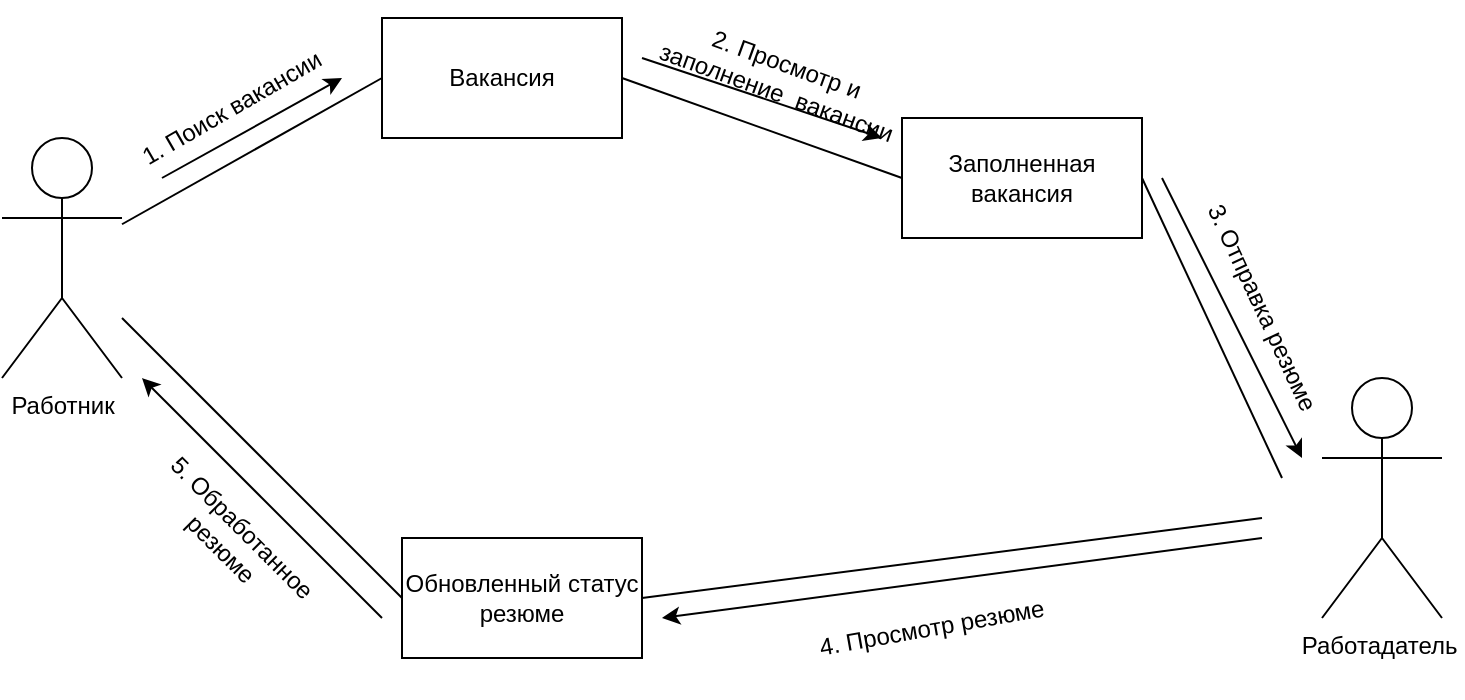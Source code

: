 <mxfile version="24.7.17">
  <diagram name="Страница — 1" id="7jbuO8hhRISrk6y6tM3Z">
    <mxGraphModel dx="974" dy="659" grid="1" gridSize="10" guides="1" tooltips="1" connect="1" arrows="1" fold="1" page="1" pageScale="1" pageWidth="827" pageHeight="1169" math="0" shadow="0">
      <root>
        <mxCell id="0" />
        <mxCell id="1" parent="0" />
        <mxCell id="jwYZV7KBrP_F_dbMu_I6-1" value="Работник" style="shape=umlActor;verticalLabelPosition=bottom;verticalAlign=top;html=1;outlineConnect=0;" parent="1" vertex="1">
          <mxGeometry x="30" y="280" width="60" height="120" as="geometry" />
        </mxCell>
        <mxCell id="jwYZV7KBrP_F_dbMu_I6-4" value="Вакансия" style="rounded=0;whiteSpace=wrap;html=1;" parent="1" vertex="1">
          <mxGeometry x="220" y="220" width="120" height="60" as="geometry" />
        </mxCell>
        <mxCell id="jwYZV7KBrP_F_dbMu_I6-5" value="" style="endArrow=none;html=1;rounded=0;entryX=0;entryY=0.5;entryDx=0;entryDy=0;" parent="1" source="jwYZV7KBrP_F_dbMu_I6-1" target="jwYZV7KBrP_F_dbMu_I6-4" edge="1">
          <mxGeometry width="50" height="50" relative="1" as="geometry">
            <mxPoint x="110" y="350" as="sourcePoint" />
            <mxPoint x="160" y="300" as="targetPoint" />
          </mxGeometry>
        </mxCell>
        <mxCell id="jwYZV7KBrP_F_dbMu_I6-6" value="" style="endArrow=classic;html=1;rounded=0;" parent="1" edge="1">
          <mxGeometry width="50" height="50" relative="1" as="geometry">
            <mxPoint x="110" y="300" as="sourcePoint" />
            <mxPoint x="200" y="250" as="targetPoint" />
          </mxGeometry>
        </mxCell>
        <mxCell id="jwYZV7KBrP_F_dbMu_I6-7" value="1. Поиск вакансии" style="text;html=1;align=center;verticalAlign=middle;whiteSpace=wrap;rounded=0;rotation=-30;" parent="1" vertex="1">
          <mxGeometry x="90" y="250" width="110" height="30" as="geometry" />
        </mxCell>
        <mxCell id="jwYZV7KBrP_F_dbMu_I6-8" value="" style="endArrow=classic;html=1;rounded=0;" parent="1" edge="1">
          <mxGeometry width="50" height="50" relative="1" as="geometry">
            <mxPoint x="350" y="240" as="sourcePoint" />
            <mxPoint x="470" y="280" as="targetPoint" />
          </mxGeometry>
        </mxCell>
        <mxCell id="jwYZV7KBrP_F_dbMu_I6-9" value="Заполненная вакансия" style="rounded=0;whiteSpace=wrap;html=1;" parent="1" vertex="1">
          <mxGeometry x="480" y="270" width="120" height="60" as="geometry" />
        </mxCell>
        <mxCell id="jwYZV7KBrP_F_dbMu_I6-10" value="2. Просмотр и заполнение&amp;nbsp; вакансии" style="text;html=1;align=center;verticalAlign=middle;whiteSpace=wrap;rounded=0;rotation=20;" parent="1" vertex="1">
          <mxGeometry x="350" y="235" width="140" height="30" as="geometry" />
        </mxCell>
        <mxCell id="jwYZV7KBrP_F_dbMu_I6-11" value="" style="endArrow=none;html=1;rounded=0;exitX=1;exitY=0.5;exitDx=0;exitDy=0;entryX=0;entryY=0.5;entryDx=0;entryDy=0;" parent="1" source="jwYZV7KBrP_F_dbMu_I6-4" target="jwYZV7KBrP_F_dbMu_I6-9" edge="1">
          <mxGeometry width="50" height="50" relative="1" as="geometry">
            <mxPoint x="410" y="350" as="sourcePoint" />
            <mxPoint x="460" y="300" as="targetPoint" />
          </mxGeometry>
        </mxCell>
        <mxCell id="jwYZV7KBrP_F_dbMu_I6-12" value="" style="endArrow=none;html=1;rounded=0;entryX=1;entryY=0.5;entryDx=0;entryDy=0;exitX=0.5;exitY=0;exitDx=0;exitDy=0;" parent="1" target="jwYZV7KBrP_F_dbMu_I6-9" edge="1">
          <mxGeometry width="50" height="50" relative="1" as="geometry">
            <mxPoint x="670" y="450" as="sourcePoint" />
            <mxPoint x="520" y="410" as="targetPoint" />
          </mxGeometry>
        </mxCell>
        <mxCell id="jwYZV7KBrP_F_dbMu_I6-14" value="" style="endArrow=classic;html=1;rounded=0;" parent="1" edge="1">
          <mxGeometry width="50" height="50" relative="1" as="geometry">
            <mxPoint x="610" y="300" as="sourcePoint" />
            <mxPoint x="680" y="440" as="targetPoint" />
          </mxGeometry>
        </mxCell>
        <mxCell id="jwYZV7KBrP_F_dbMu_I6-15" value="3. Отправка резюме" style="text;html=1;align=center;verticalAlign=middle;whiteSpace=wrap;rounded=0;rotation=65;" parent="1" vertex="1">
          <mxGeometry x="590" y="350" width="140" height="30" as="geometry" />
        </mxCell>
        <mxCell id="jwYZV7KBrP_F_dbMu_I6-16" value="Обновленный статус резюме" style="rounded=0;whiteSpace=wrap;html=1;" parent="1" vertex="1">
          <mxGeometry x="230" y="480" width="120" height="60" as="geometry" />
        </mxCell>
        <mxCell id="jwYZV7KBrP_F_dbMu_I6-17" value="" style="endArrow=none;html=1;rounded=0;exitX=1;exitY=0.5;exitDx=0;exitDy=0;" parent="1" source="jwYZV7KBrP_F_dbMu_I6-16" edge="1">
          <mxGeometry width="50" height="50" relative="1" as="geometry">
            <mxPoint x="340" y="630" as="sourcePoint" />
            <mxPoint x="660" y="470" as="targetPoint" />
          </mxGeometry>
        </mxCell>
        <mxCell id="jwYZV7KBrP_F_dbMu_I6-18" value="" style="endArrow=classic;html=1;rounded=0;" parent="1" edge="1">
          <mxGeometry width="50" height="50" relative="1" as="geometry">
            <mxPoint x="660" y="480" as="sourcePoint" />
            <mxPoint x="360" y="520" as="targetPoint" />
          </mxGeometry>
        </mxCell>
        <mxCell id="jwYZV7KBrP_F_dbMu_I6-19" value="4. Просмотр резюме" style="text;html=1;align=center;verticalAlign=middle;whiteSpace=wrap;rounded=0;rotation=-10;" parent="1" vertex="1">
          <mxGeometry x="380" y="510" width="230" height="30" as="geometry" />
        </mxCell>
        <mxCell id="jwYZV7KBrP_F_dbMu_I6-20" value="" style="endArrow=none;html=1;rounded=0;entryX=0;entryY=0.5;entryDx=0;entryDy=0;" parent="1" source="jwYZV7KBrP_F_dbMu_I6-1" target="jwYZV7KBrP_F_dbMu_I6-16" edge="1">
          <mxGeometry width="50" height="50" relative="1" as="geometry">
            <mxPoint x="220" y="555" as="sourcePoint" />
            <mxPoint x="290" y="510" as="targetPoint" />
          </mxGeometry>
        </mxCell>
        <mxCell id="jwYZV7KBrP_F_dbMu_I6-22" value="" style="endArrow=classic;html=1;rounded=0;" parent="1" edge="1">
          <mxGeometry width="50" height="50" relative="1" as="geometry">
            <mxPoint x="220" y="520" as="sourcePoint" />
            <mxPoint x="100" y="400" as="targetPoint" />
          </mxGeometry>
        </mxCell>
        <mxCell id="jwYZV7KBrP_F_dbMu_I6-23" value="5. Обработанное резюме" style="text;html=1;align=center;verticalAlign=middle;whiteSpace=wrap;rounded=0;rotation=45;" parent="1" vertex="1">
          <mxGeometry x="90" y="465" width="110" height="30" as="geometry" />
        </mxCell>
        <mxCell id="SOpCyGQJewbC3zOl1Zef-1" value="Работадатель&amp;nbsp;" style="shape=umlActor;verticalLabelPosition=bottom;verticalAlign=top;html=1;outlineConnect=0;" vertex="1" parent="1">
          <mxGeometry x="690" y="400" width="60" height="120" as="geometry" />
        </mxCell>
      </root>
    </mxGraphModel>
  </diagram>
</mxfile>
